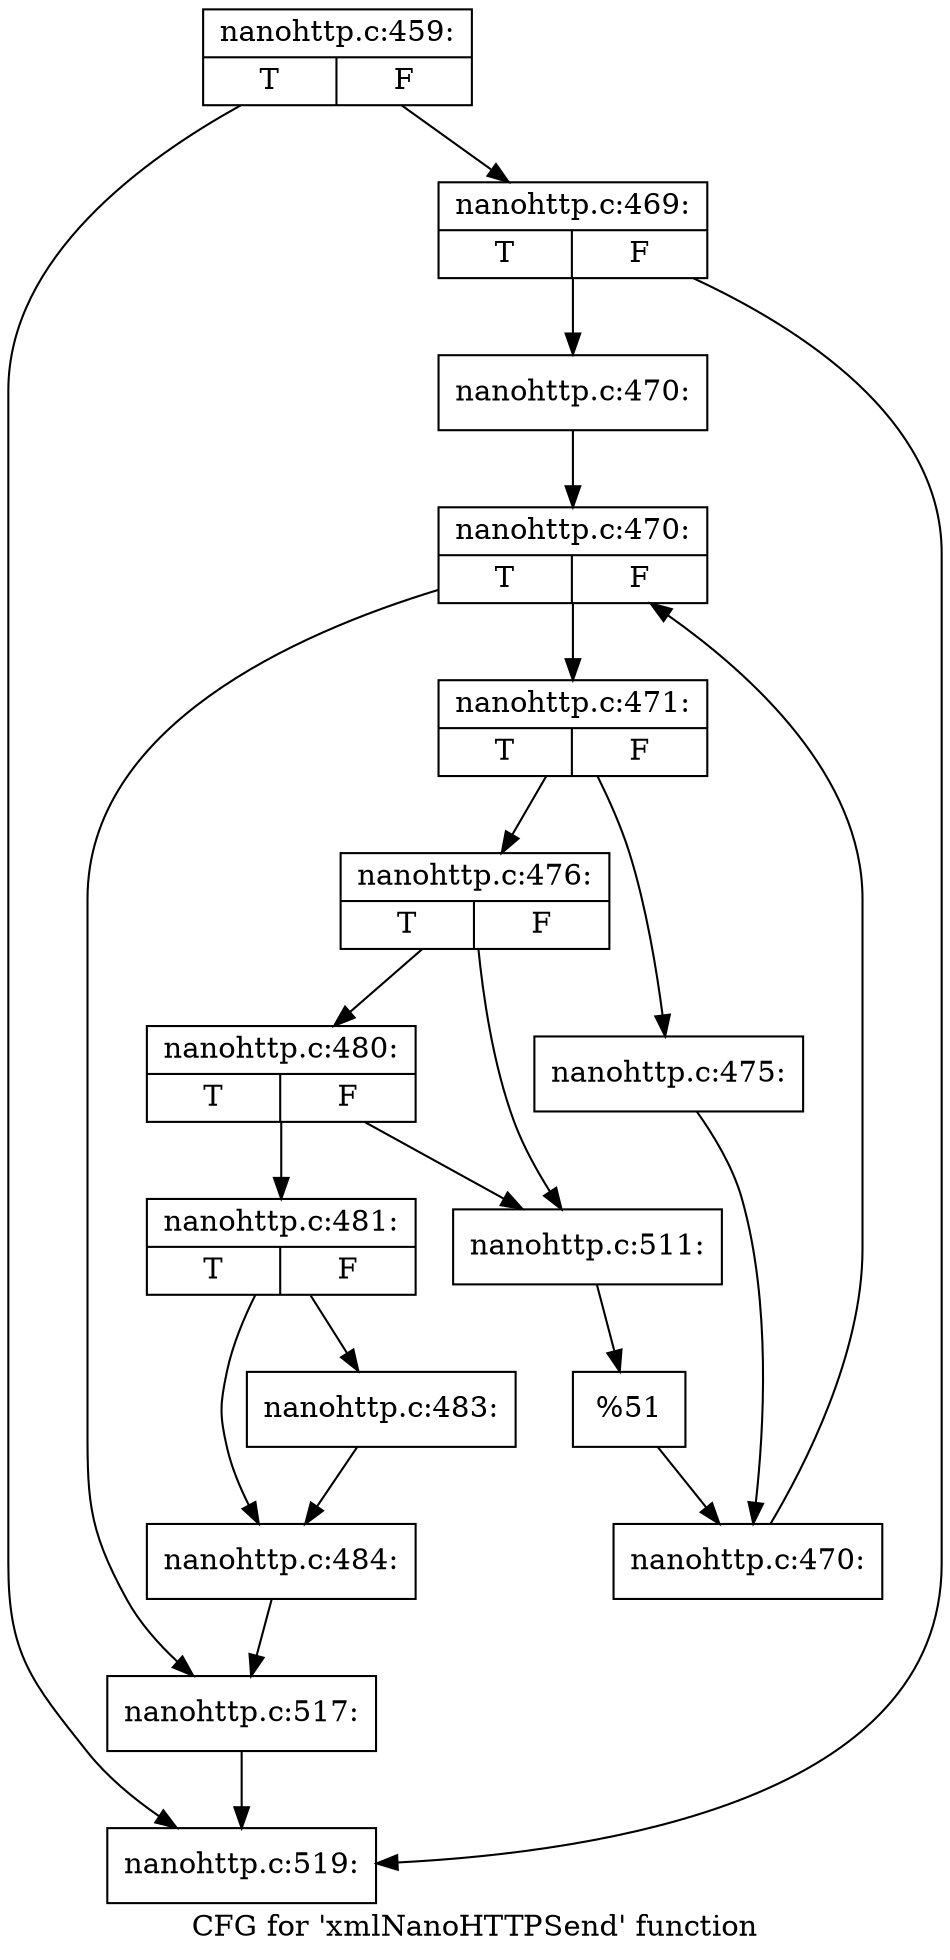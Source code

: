 digraph "CFG for 'xmlNanoHTTPSend' function" {
	label="CFG for 'xmlNanoHTTPSend' function";

	Node0x564de23ddd40 [shape=record,label="{nanohttp.c:459:|{<s0>T|<s1>F}}"];
	Node0x564de23ddd40 -> Node0x564de24b1720;
	Node0x564de23ddd40 -> Node0x564de24b16d0;
	Node0x564de24b1720 [shape=record,label="{nanohttp.c:469:|{<s0>T|<s1>F}}"];
	Node0x564de24b1720 -> Node0x564de24b1680;
	Node0x564de24b1720 -> Node0x564de24b16d0;
	Node0x564de24b1680 [shape=record,label="{nanohttp.c:470:}"];
	Node0x564de24b1680 -> Node0x564de24b1db0;
	Node0x564de24b1db0 [shape=record,label="{nanohttp.c:470:|{<s0>T|<s1>F}}"];
	Node0x564de24b1db0 -> Node0x564de24b2170;
	Node0x564de24b1db0 -> Node0x564de24b1f70;
	Node0x564de24b2170 [shape=record,label="{nanohttp.c:471:|{<s0>T|<s1>F}}"];
	Node0x564de24b2170 -> Node0x564de24b3400;
	Node0x564de24b2170 -> Node0x564de24b34a0;
	Node0x564de24b3400 [shape=record,label="{nanohttp.c:475:}"];
	Node0x564de24b3400 -> Node0x564de24b3450;
	Node0x564de24b34a0 [shape=record,label="{nanohttp.c:476:|{<s0>T|<s1>F}}"];
	Node0x564de24b34a0 -> Node0x564de24b3b30;
	Node0x564de24b34a0 -> Node0x564de24b3ae0;
	Node0x564de24b3b30 [shape=record,label="{nanohttp.c:480:|{<s0>T|<s1>F}}"];
	Node0x564de24b3b30 -> Node0x564de24b3a40;
	Node0x564de24b3b30 -> Node0x564de24b3ae0;
	Node0x564de24b3a40 [shape=record,label="{nanohttp.c:481:|{<s0>T|<s1>F}}"];
	Node0x564de24b3a40 -> Node0x564de24b43e0;
	Node0x564de24b3a40 -> Node0x564de24b4430;
	Node0x564de24b43e0 [shape=record,label="{nanohttp.c:483:}"];
	Node0x564de24b43e0 -> Node0x564de24b4430;
	Node0x564de24b4430 [shape=record,label="{nanohttp.c:484:}"];
	Node0x564de24b4430 -> Node0x564de24b1f70;
	Node0x564de24b3ae0 [shape=record,label="{nanohttp.c:511:}"];
	Node0x564de24b3ae0 -> Node0x564de24b3a90;
	Node0x564de24b3a90 [shape=record,label="{%51}"];
	Node0x564de24b3a90 -> Node0x564de24b3450;
	Node0x564de24b3450 [shape=record,label="{nanohttp.c:470:}"];
	Node0x564de24b3450 -> Node0x564de24b1db0;
	Node0x564de24b1f70 [shape=record,label="{nanohttp.c:517:}"];
	Node0x564de24b1f70 -> Node0x564de24b16d0;
	Node0x564de24b16d0 [shape=record,label="{nanohttp.c:519:}"];
}
